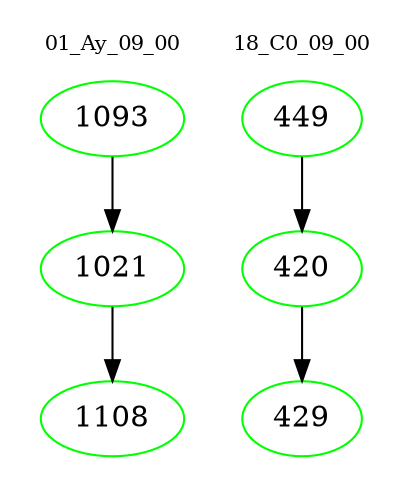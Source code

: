 digraph{
subgraph cluster_0 {
color = white
label = "01_Ay_09_00";
fontsize=10;
T0_1093 [label="1093", color="green"]
T0_1093 -> T0_1021 [color="black"]
T0_1021 [label="1021", color="green"]
T0_1021 -> T0_1108 [color="black"]
T0_1108 [label="1108", color="green"]
}
subgraph cluster_1 {
color = white
label = "18_C0_09_00";
fontsize=10;
T1_449 [label="449", color="green"]
T1_449 -> T1_420 [color="black"]
T1_420 [label="420", color="green"]
T1_420 -> T1_429 [color="black"]
T1_429 [label="429", color="green"]
}
}

